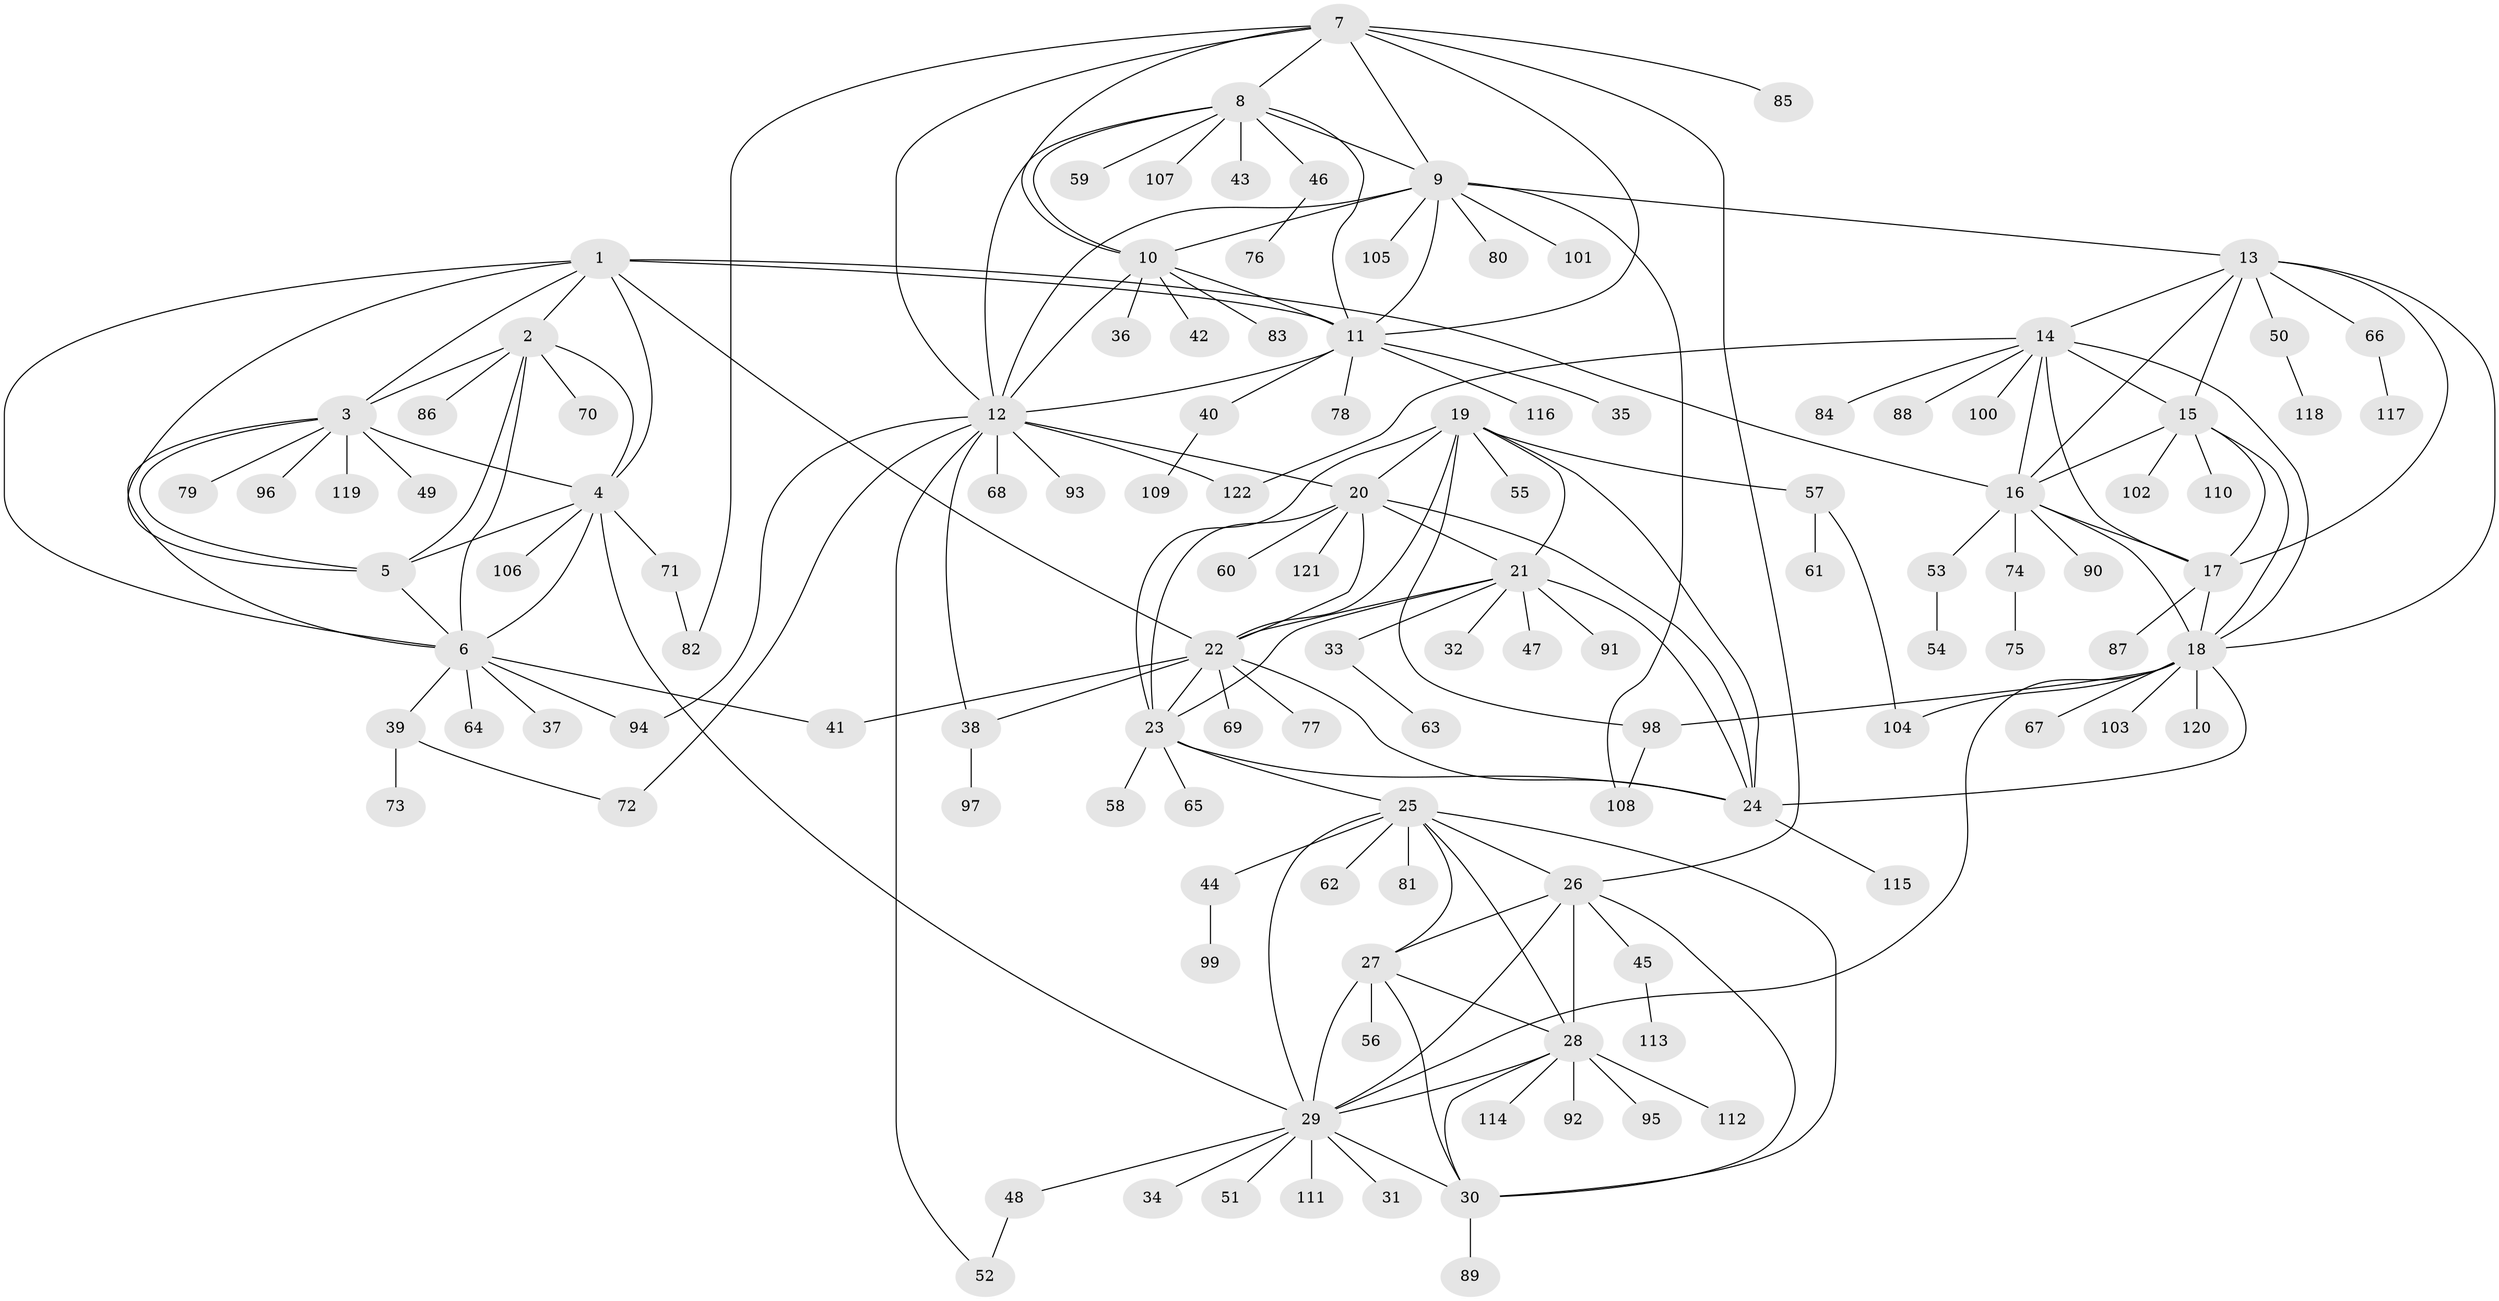 // coarse degree distribution, {13: 0.01, 10: 0.05, 3: 0.04, 6: 0.04, 8: 0.02, 17: 0.01, 4: 0.01, 14: 0.01, 7: 0.04, 11: 0.01, 1: 0.63, 2: 0.13}
// Generated by graph-tools (version 1.1) at 2025/42/03/06/25 10:42:10]
// undirected, 122 vertices, 187 edges
graph export_dot {
graph [start="1"]
  node [color=gray90,style=filled];
  1;
  2;
  3;
  4;
  5;
  6;
  7;
  8;
  9;
  10;
  11;
  12;
  13;
  14;
  15;
  16;
  17;
  18;
  19;
  20;
  21;
  22;
  23;
  24;
  25;
  26;
  27;
  28;
  29;
  30;
  31;
  32;
  33;
  34;
  35;
  36;
  37;
  38;
  39;
  40;
  41;
  42;
  43;
  44;
  45;
  46;
  47;
  48;
  49;
  50;
  51;
  52;
  53;
  54;
  55;
  56;
  57;
  58;
  59;
  60;
  61;
  62;
  63;
  64;
  65;
  66;
  67;
  68;
  69;
  70;
  71;
  72;
  73;
  74;
  75;
  76;
  77;
  78;
  79;
  80;
  81;
  82;
  83;
  84;
  85;
  86;
  87;
  88;
  89;
  90;
  91;
  92;
  93;
  94;
  95;
  96;
  97;
  98;
  99;
  100;
  101;
  102;
  103;
  104;
  105;
  106;
  107;
  108;
  109;
  110;
  111;
  112;
  113;
  114;
  115;
  116;
  117;
  118;
  119;
  120;
  121;
  122;
  1 -- 2;
  1 -- 3;
  1 -- 4;
  1 -- 5;
  1 -- 6;
  1 -- 11;
  1 -- 16;
  1 -- 22;
  2 -- 3;
  2 -- 4;
  2 -- 5;
  2 -- 6;
  2 -- 70;
  2 -- 86;
  3 -- 4;
  3 -- 5;
  3 -- 6;
  3 -- 49;
  3 -- 79;
  3 -- 96;
  3 -- 119;
  4 -- 5;
  4 -- 6;
  4 -- 29;
  4 -- 71;
  4 -- 106;
  5 -- 6;
  6 -- 37;
  6 -- 39;
  6 -- 41;
  6 -- 64;
  6 -- 94;
  7 -- 8;
  7 -- 9;
  7 -- 10;
  7 -- 11;
  7 -- 12;
  7 -- 26;
  7 -- 82;
  7 -- 85;
  8 -- 9;
  8 -- 10;
  8 -- 11;
  8 -- 12;
  8 -- 43;
  8 -- 46;
  8 -- 59;
  8 -- 107;
  9 -- 10;
  9 -- 11;
  9 -- 12;
  9 -- 13;
  9 -- 80;
  9 -- 101;
  9 -- 105;
  9 -- 108;
  10 -- 11;
  10 -- 12;
  10 -- 36;
  10 -- 42;
  10 -- 83;
  11 -- 12;
  11 -- 35;
  11 -- 40;
  11 -- 78;
  11 -- 116;
  12 -- 20;
  12 -- 38;
  12 -- 52;
  12 -- 68;
  12 -- 72;
  12 -- 93;
  12 -- 94;
  12 -- 122;
  13 -- 14;
  13 -- 15;
  13 -- 16;
  13 -- 17;
  13 -- 18;
  13 -- 50;
  13 -- 66;
  14 -- 15;
  14 -- 16;
  14 -- 17;
  14 -- 18;
  14 -- 84;
  14 -- 88;
  14 -- 100;
  14 -- 122;
  15 -- 16;
  15 -- 17;
  15 -- 18;
  15 -- 102;
  15 -- 110;
  16 -- 17;
  16 -- 18;
  16 -- 53;
  16 -- 74;
  16 -- 90;
  17 -- 18;
  17 -- 87;
  18 -- 24;
  18 -- 29;
  18 -- 67;
  18 -- 98;
  18 -- 103;
  18 -- 104;
  18 -- 120;
  19 -- 20;
  19 -- 21;
  19 -- 22;
  19 -- 23;
  19 -- 24;
  19 -- 55;
  19 -- 57;
  19 -- 98;
  20 -- 21;
  20 -- 22;
  20 -- 23;
  20 -- 24;
  20 -- 60;
  20 -- 121;
  21 -- 22;
  21 -- 23;
  21 -- 24;
  21 -- 32;
  21 -- 33;
  21 -- 47;
  21 -- 91;
  22 -- 23;
  22 -- 24;
  22 -- 38;
  22 -- 41;
  22 -- 69;
  22 -- 77;
  23 -- 24;
  23 -- 25;
  23 -- 58;
  23 -- 65;
  24 -- 115;
  25 -- 26;
  25 -- 27;
  25 -- 28;
  25 -- 29;
  25 -- 30;
  25 -- 44;
  25 -- 62;
  25 -- 81;
  26 -- 27;
  26 -- 28;
  26 -- 29;
  26 -- 30;
  26 -- 45;
  27 -- 28;
  27 -- 29;
  27 -- 30;
  27 -- 56;
  28 -- 29;
  28 -- 30;
  28 -- 92;
  28 -- 95;
  28 -- 112;
  28 -- 114;
  29 -- 30;
  29 -- 31;
  29 -- 34;
  29 -- 48;
  29 -- 51;
  29 -- 111;
  30 -- 89;
  33 -- 63;
  38 -- 97;
  39 -- 72;
  39 -- 73;
  40 -- 109;
  44 -- 99;
  45 -- 113;
  46 -- 76;
  48 -- 52;
  50 -- 118;
  53 -- 54;
  57 -- 61;
  57 -- 104;
  66 -- 117;
  71 -- 82;
  74 -- 75;
  98 -- 108;
}
